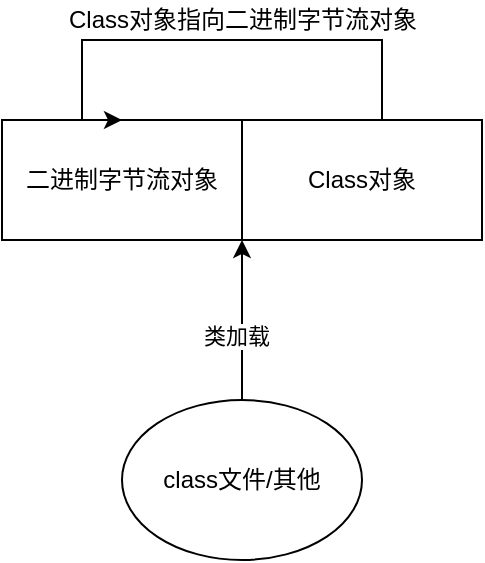 <mxfile version="13.9.5" type="device"><diagram id="xRkTciOxZrpS9wMRoW_o" name="第 1 页"><mxGraphModel dx="677" dy="403" grid="1" gridSize="10" guides="1" tooltips="1" connect="1" arrows="1" fold="1" page="1" pageScale="1" pageWidth="827" pageHeight="1169" math="0" shadow="0"><root><mxCell id="0"/><mxCell id="1" parent="0"/><mxCell id="GHejPxCVRvGixnmDjcGk-2" value="二进制字节流对象" style="rounded=0;whiteSpace=wrap;html=1;" vertex="1" parent="1"><mxGeometry x="150" y="220" width="120" height="60" as="geometry"/></mxCell><mxCell id="GHejPxCVRvGixnmDjcGk-9" style="edgeStyle=orthogonalEdgeStyle;rounded=0;orthogonalLoop=1;jettySize=auto;html=1;entryX=0.5;entryY=0;entryDx=0;entryDy=0;" edge="1" parent="1" source="GHejPxCVRvGixnmDjcGk-3" target="GHejPxCVRvGixnmDjcGk-2"><mxGeometry relative="1" as="geometry"><Array as="points"><mxPoint x="340" y="180"/><mxPoint x="190" y="180"/><mxPoint x="190" y="220"/></Array></mxGeometry></mxCell><mxCell id="GHejPxCVRvGixnmDjcGk-3" value="Class对象" style="rounded=0;whiteSpace=wrap;html=1;" vertex="1" parent="1"><mxGeometry x="270" y="220" width="120" height="60" as="geometry"/></mxCell><mxCell id="GHejPxCVRvGixnmDjcGk-7" style="edgeStyle=orthogonalEdgeStyle;rounded=0;orthogonalLoop=1;jettySize=auto;html=1;entryX=0;entryY=1;entryDx=0;entryDy=0;" edge="1" parent="1" source="GHejPxCVRvGixnmDjcGk-4" target="GHejPxCVRvGixnmDjcGk-3"><mxGeometry relative="1" as="geometry"/></mxCell><mxCell id="GHejPxCVRvGixnmDjcGk-8" value="类加载" style="edgeLabel;html=1;align=center;verticalAlign=middle;resizable=0;points=[];" vertex="1" connectable="0" parent="GHejPxCVRvGixnmDjcGk-7"><mxGeometry x="-0.185" y="3" relative="1" as="geometry"><mxPoint as="offset"/></mxGeometry></mxCell><mxCell id="GHejPxCVRvGixnmDjcGk-4" value="class文件/其他" style="ellipse;whiteSpace=wrap;html=1;" vertex="1" parent="1"><mxGeometry x="210" y="360" width="120" height="80" as="geometry"/></mxCell><mxCell id="GHejPxCVRvGixnmDjcGk-10" value="Class对象指向二进制字节流对象" style="text;html=1;align=center;verticalAlign=middle;resizable=0;points=[];autosize=1;" vertex="1" parent="1"><mxGeometry x="175" y="160" width="190" height="20" as="geometry"/></mxCell></root></mxGraphModel></diagram></mxfile>